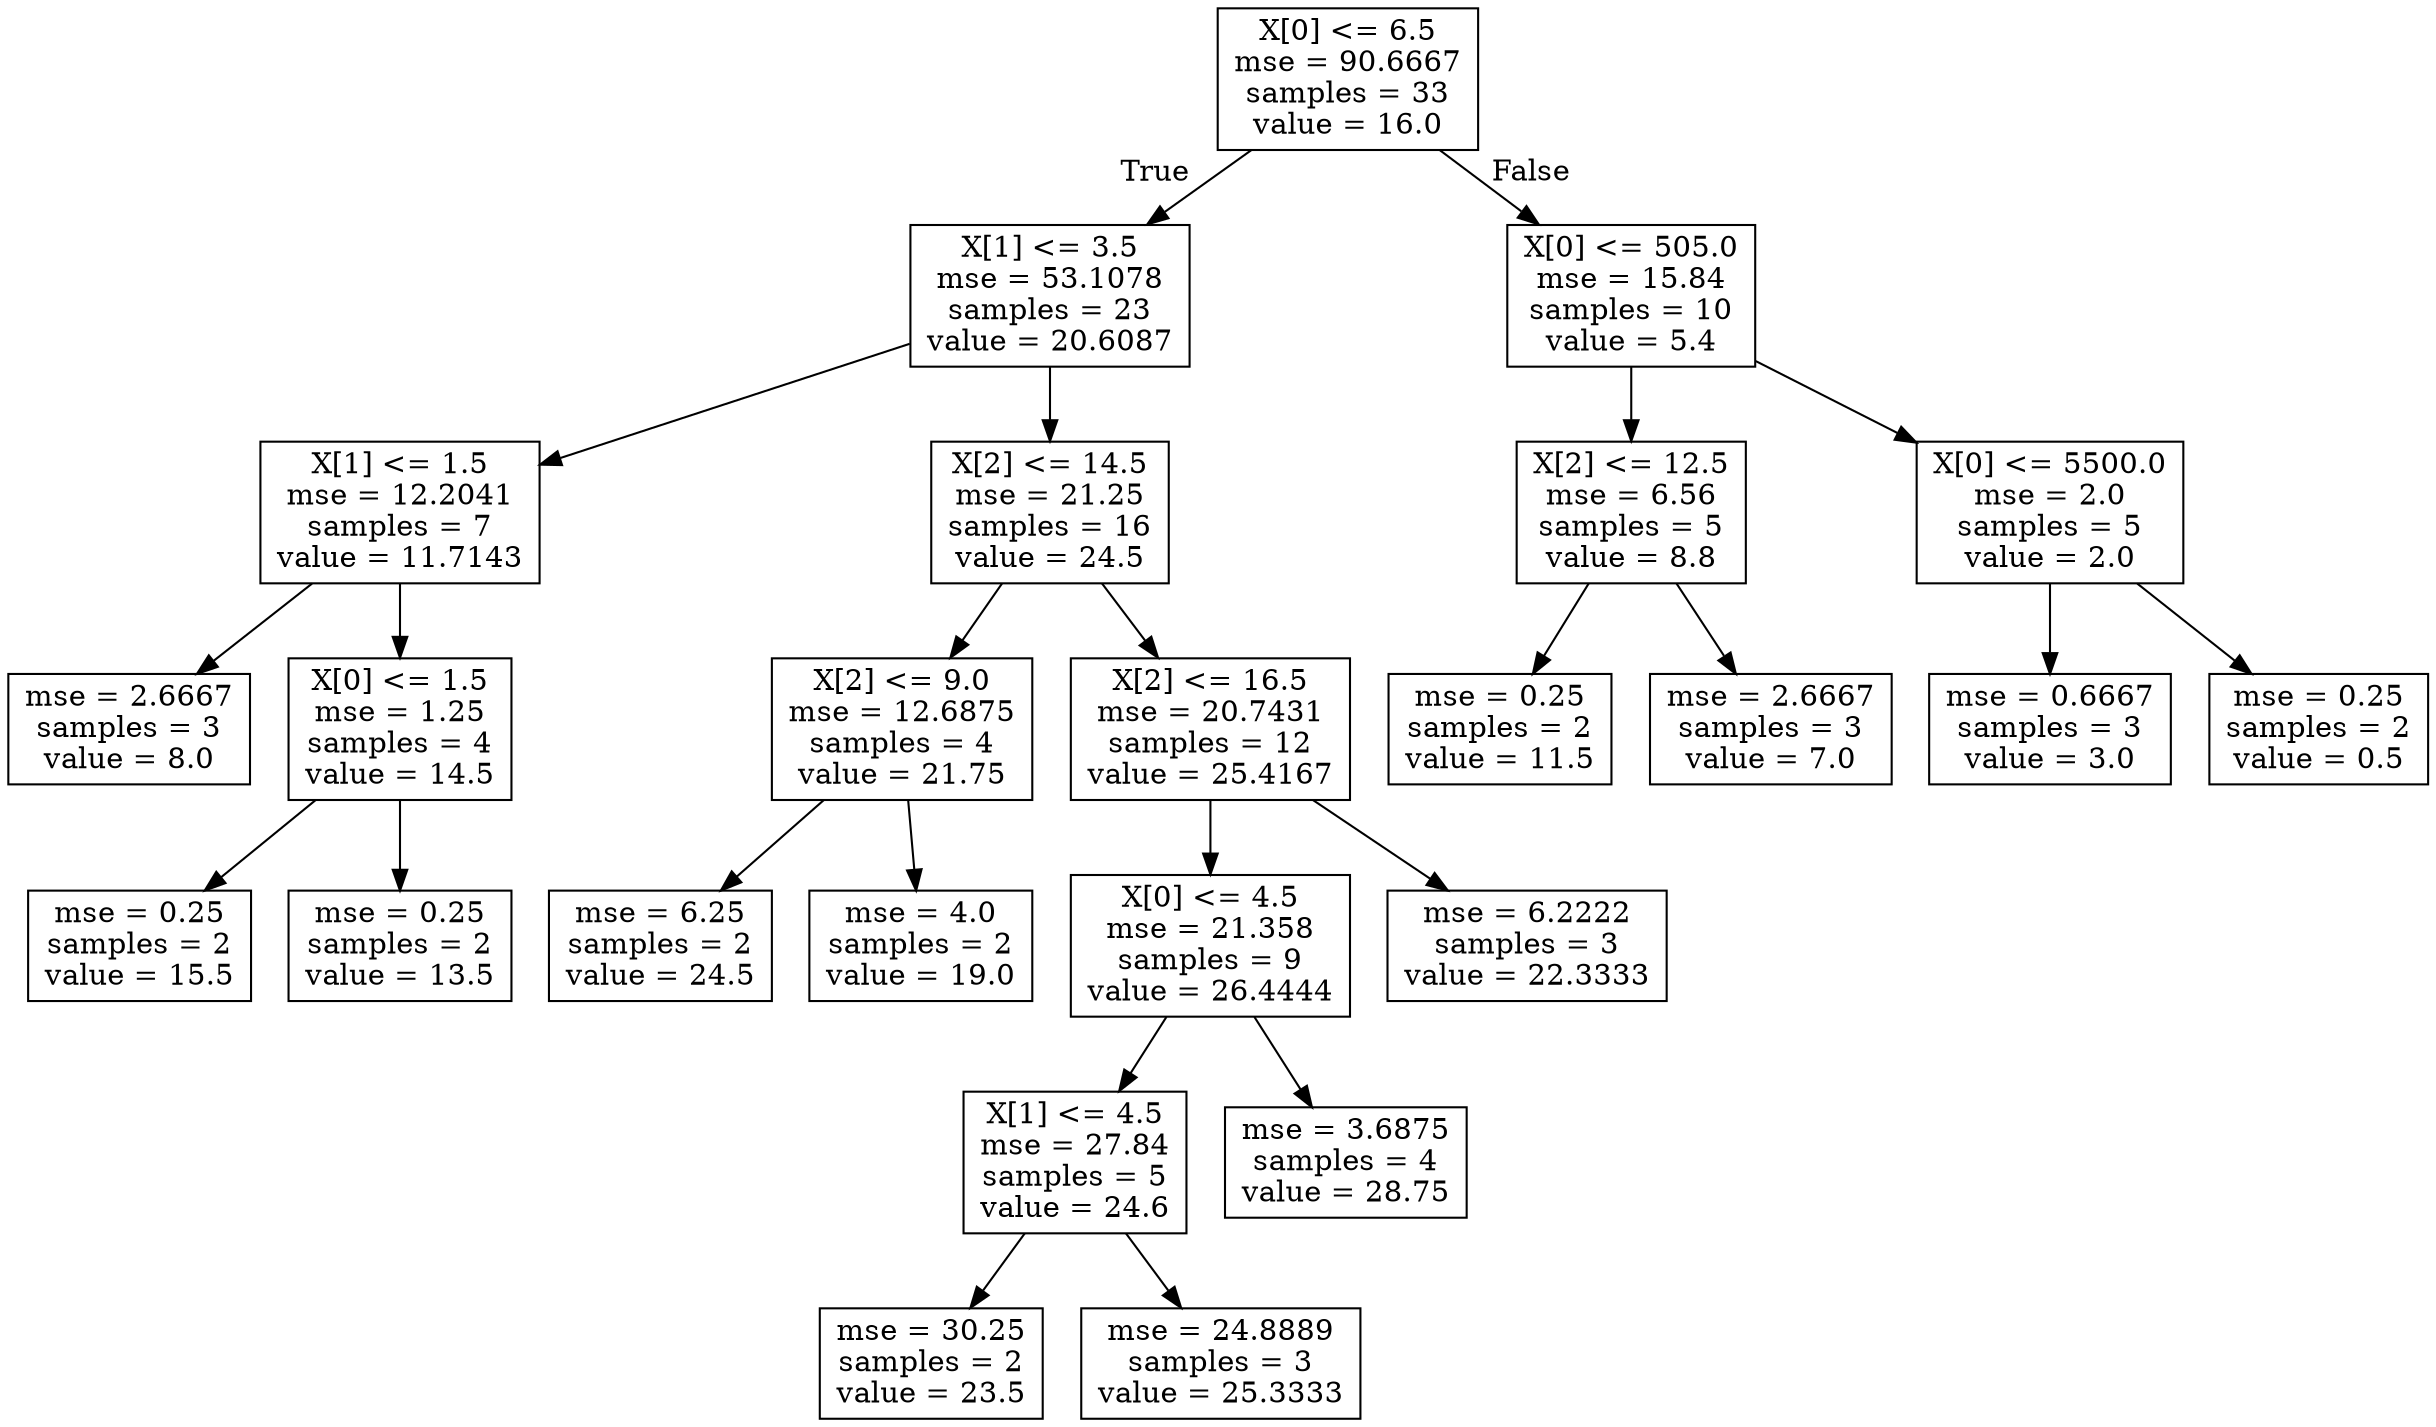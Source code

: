 digraph Tree {
node [shape=box] ;
0 [label="X[0] <= 6.5\nmse = 90.6667\nsamples = 33\nvalue = 16.0"] ;
1 [label="X[1] <= 3.5\nmse = 53.1078\nsamples = 23\nvalue = 20.6087"] ;
0 -> 1 [labeldistance=2.5, labelangle=45, headlabel="True"] ;
2 [label="X[1] <= 1.5\nmse = 12.2041\nsamples = 7\nvalue = 11.7143"] ;
1 -> 2 ;
3 [label="mse = 2.6667\nsamples = 3\nvalue = 8.0"] ;
2 -> 3 ;
4 [label="X[0] <= 1.5\nmse = 1.25\nsamples = 4\nvalue = 14.5"] ;
2 -> 4 ;
5 [label="mse = 0.25\nsamples = 2\nvalue = 15.5"] ;
4 -> 5 ;
6 [label="mse = 0.25\nsamples = 2\nvalue = 13.5"] ;
4 -> 6 ;
7 [label="X[2] <= 14.5\nmse = 21.25\nsamples = 16\nvalue = 24.5"] ;
1 -> 7 ;
8 [label="X[2] <= 9.0\nmse = 12.6875\nsamples = 4\nvalue = 21.75"] ;
7 -> 8 ;
9 [label="mse = 6.25\nsamples = 2\nvalue = 24.5"] ;
8 -> 9 ;
10 [label="mse = 4.0\nsamples = 2\nvalue = 19.0"] ;
8 -> 10 ;
11 [label="X[2] <= 16.5\nmse = 20.7431\nsamples = 12\nvalue = 25.4167"] ;
7 -> 11 ;
12 [label="X[0] <= 4.5\nmse = 21.358\nsamples = 9\nvalue = 26.4444"] ;
11 -> 12 ;
13 [label="X[1] <= 4.5\nmse = 27.84\nsamples = 5\nvalue = 24.6"] ;
12 -> 13 ;
14 [label="mse = 30.25\nsamples = 2\nvalue = 23.5"] ;
13 -> 14 ;
15 [label="mse = 24.8889\nsamples = 3\nvalue = 25.3333"] ;
13 -> 15 ;
16 [label="mse = 3.6875\nsamples = 4\nvalue = 28.75"] ;
12 -> 16 ;
17 [label="mse = 6.2222\nsamples = 3\nvalue = 22.3333"] ;
11 -> 17 ;
18 [label="X[0] <= 505.0\nmse = 15.84\nsamples = 10\nvalue = 5.4"] ;
0 -> 18 [labeldistance=2.5, labelangle=-45, headlabel="False"] ;
19 [label="X[2] <= 12.5\nmse = 6.56\nsamples = 5\nvalue = 8.8"] ;
18 -> 19 ;
20 [label="mse = 0.25\nsamples = 2\nvalue = 11.5"] ;
19 -> 20 ;
21 [label="mse = 2.6667\nsamples = 3\nvalue = 7.0"] ;
19 -> 21 ;
22 [label="X[0] <= 5500.0\nmse = 2.0\nsamples = 5\nvalue = 2.0"] ;
18 -> 22 ;
23 [label="mse = 0.6667\nsamples = 3\nvalue = 3.0"] ;
22 -> 23 ;
24 [label="mse = 0.25\nsamples = 2\nvalue = 0.5"] ;
22 -> 24 ;
}